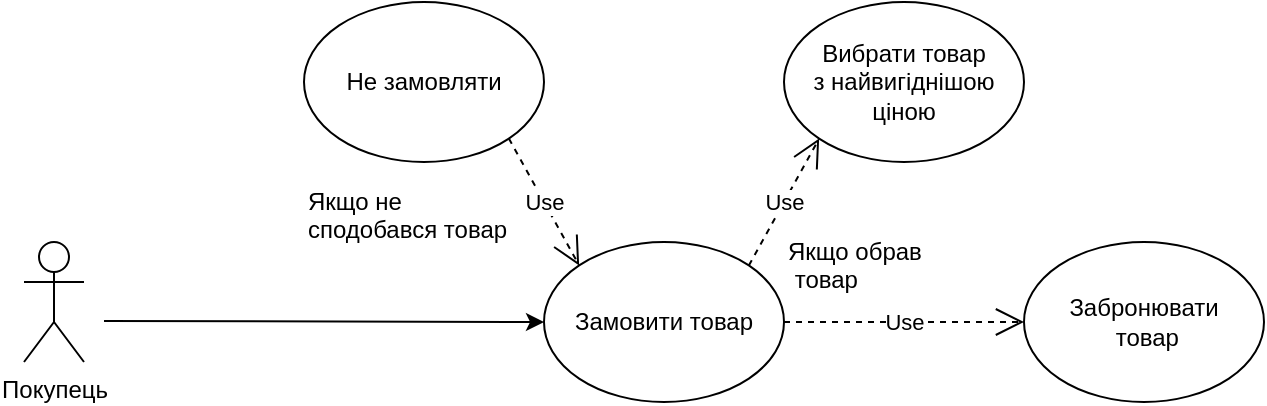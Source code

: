 <mxfile version="12.6.6" type="device"><diagram id="IDqfuJbk59jp3koAjLAE" name="Page-1"><mxGraphModel dx="1449" dy="618" grid="1" gridSize="10" guides="1" tooltips="1" connect="1" arrows="1" fold="1" page="1" pageScale="1" pageWidth="827" pageHeight="1169" math="0" shadow="0"><root><mxCell id="0"/><mxCell id="1" parent="0"/><mxCell id="fl_hcn0-ss5eNNMIHQzT-1" value="Покупець&lt;br&gt;" style="shape=umlActor;verticalLabelPosition=bottom;labelBackgroundColor=#ffffff;verticalAlign=top;html=1;outlineConnect=0;" parent="1" vertex="1"><mxGeometry x="60" y="240" width="30" height="60" as="geometry"/></mxCell><mxCell id="fl_hcn0-ss5eNNMIHQzT-4" value="" style="endArrow=classic;html=1;entryX=0;entryY=0.5;entryDx=0;entryDy=0;" parent="1" target="fl_hcn0-ss5eNNMIHQzT-5" edge="1"><mxGeometry width="50" height="50" relative="1" as="geometry"><mxPoint x="100" y="279.5" as="sourcePoint"/><mxPoint x="200" y="279.5" as="targetPoint"/></mxGeometry></mxCell><mxCell id="fl_hcn0-ss5eNNMIHQzT-5" value="Замовити товар" style="ellipse;whiteSpace=wrap;html=1;" parent="1" vertex="1"><mxGeometry x="320" y="240" width="120" height="80" as="geometry"/></mxCell><mxCell id="fl_hcn0-ss5eNNMIHQzT-6" value="Вибрати товар&lt;br&gt;з найвигіднішою&lt;br&gt;ціною" style="ellipse;whiteSpace=wrap;html=1;" parent="1" vertex="1"><mxGeometry x="440" y="120" width="120" height="80" as="geometry"/></mxCell><mxCell id="fl_hcn0-ss5eNNMIHQzT-7" value="Не замовляти" style="ellipse;whiteSpace=wrap;html=1;" parent="1" vertex="1"><mxGeometry x="200" y="120" width="120" height="80" as="geometry"/></mxCell><mxCell id="fl_hcn0-ss5eNNMIHQzT-9" value="Use" style="endArrow=open;endSize=12;dashed=1;html=1;entryX=0;entryY=1;entryDx=0;entryDy=0;exitX=1;exitY=0;exitDx=0;exitDy=0;" parent="1" source="fl_hcn0-ss5eNNMIHQzT-5" target="fl_hcn0-ss5eNNMIHQzT-6" edge="1"><mxGeometry width="160" relative="1" as="geometry"><mxPoint x="50" y="340" as="sourcePoint"/><mxPoint x="210" y="340" as="targetPoint"/></mxGeometry></mxCell><mxCell id="fl_hcn0-ss5eNNMIHQzT-10" value="Use" style="endArrow=open;endSize=12;dashed=1;html=1;entryX=0;entryY=0;entryDx=0;entryDy=0;exitX=1;exitY=1;exitDx=0;exitDy=0;" parent="1" source="fl_hcn0-ss5eNNMIHQzT-7" target="fl_hcn0-ss5eNNMIHQzT-5" edge="1"><mxGeometry width="160" relative="1" as="geometry"><mxPoint x="50" y="340" as="sourcePoint"/><mxPoint x="210" y="340" as="targetPoint"/></mxGeometry></mxCell><mxCell id="fl_hcn0-ss5eNNMIHQzT-12" value="Забронювати&lt;br&gt;&amp;nbsp;товар" style="ellipse;whiteSpace=wrap;html=1;" parent="1" vertex="1"><mxGeometry x="560" y="240" width="120" height="80" as="geometry"/></mxCell><mxCell id="fl_hcn0-ss5eNNMIHQzT-14" value="Use" style="endArrow=open;endSize=12;dashed=1;html=1;entryX=0;entryY=0.5;entryDx=0;entryDy=0;exitX=1;exitY=0.5;exitDx=0;exitDy=0;" parent="1" source="fl_hcn0-ss5eNNMIHQzT-5" target="fl_hcn0-ss5eNNMIHQzT-12" edge="1"><mxGeometry width="160" relative="1" as="geometry"><mxPoint x="432.426" y="261.716" as="sourcePoint"/><mxPoint x="467.574" y="198.284" as="targetPoint"/></mxGeometry></mxCell><mxCell id="fl_hcn0-ss5eNNMIHQzT-19" value="Якщо не &lt;br&gt;сподобався товар" style="text;html=1;resizable=0;points=[];autosize=1;align=left;verticalAlign=top;spacingTop=-4;" parent="1" vertex="1"><mxGeometry x="200" y="210" width="120" height="30" as="geometry"/></mxCell><mxCell id="fl_hcn0-ss5eNNMIHQzT-20" value="Якщо обрав&lt;br&gt;&amp;nbsp;товар" style="text;html=1;resizable=0;points=[];autosize=1;align=left;verticalAlign=top;spacingTop=-4;" parent="1" vertex="1"><mxGeometry x="440" y="235" width="80" height="30" as="geometry"/></mxCell></root></mxGraphModel></diagram></mxfile>